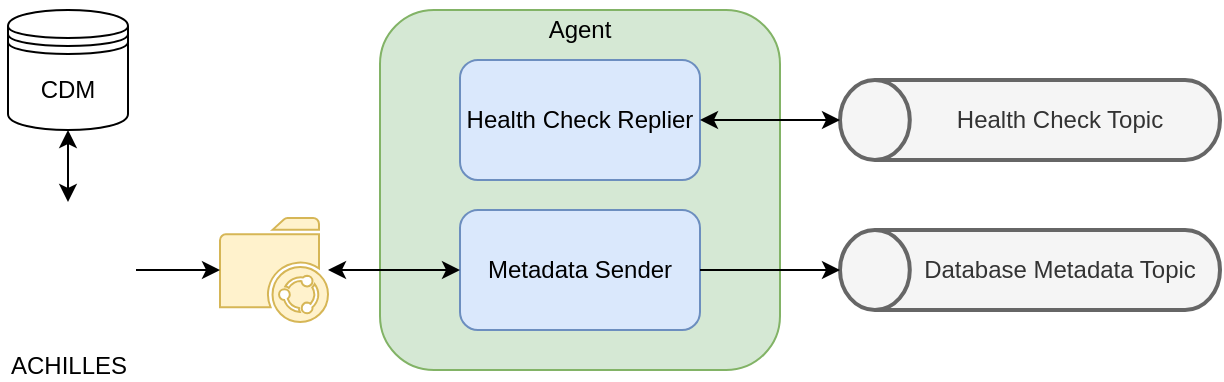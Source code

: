<mxfile version="15.4.3" type="device"><diagram id="ym9enkI4LW1qEkrs0qkn" name="Page-1"><mxGraphModel dx="1422" dy="759" grid="1" gridSize="10" guides="1" tooltips="1" connect="1" arrows="1" fold="1" page="1" pageScale="1" pageWidth="1100" pageHeight="850" math="0" shadow="0"><root><mxCell id="0"/><mxCell id="1" parent="0"/><mxCell id="bS_aMF4HZKwVuDoQP-uA-2" value="Health Check Topic" style="strokeWidth=2;html=1;shape=mxgraph.flowchart.direct_data;whiteSpace=wrap;direction=west;fillColor=#f5f5f5;strokeColor=#666666;fontColor=#333333;spacingLeft=30;" parent="1" vertex="1"><mxGeometry x="700" y="355" width="190" height="40" as="geometry"/></mxCell><mxCell id="bS_aMF4HZKwVuDoQP-uA-5" value="" style="rounded=1;whiteSpace=wrap;html=1;fillColor=#d5e8d4;strokeColor=#82b366;" parent="1" vertex="1"><mxGeometry x="470" y="320" width="200" height="180" as="geometry"/></mxCell><mxCell id="bS_aMF4HZKwVuDoQP-uA-3" value="Health Check Replier" style="rounded=1;whiteSpace=wrap;html=1;fillColor=#dae8fc;strokeColor=#6c8ebf;" parent="1" vertex="1"><mxGeometry x="510" y="345" width="120" height="60" as="geometry"/></mxCell><mxCell id="bS_aMF4HZKwVuDoQP-uA-4" value="Metadata Sender" style="rounded=1;whiteSpace=wrap;html=1;fillColor=#dae8fc;strokeColor=#6c8ebf;" parent="1" vertex="1"><mxGeometry x="510" y="420" width="120" height="60" as="geometry"/></mxCell><mxCell id="bS_aMF4HZKwVuDoQP-uA-6" value="Agent" style="text;html=1;strokeColor=none;fillColor=none;align=center;verticalAlign=middle;whiteSpace=wrap;rounded=0;" parent="1" vertex="1"><mxGeometry x="540" y="315" width="60" height="30" as="geometry"/></mxCell><mxCell id="bS_aMF4HZKwVuDoQP-uA-8" value="" style="endArrow=classic;html=1;rounded=0;startArrow=classic;startFill=1;" parent="1" source="bS_aMF4HZKwVuDoQP-uA-3" target="bS_aMF4HZKwVuDoQP-uA-2" edge="1"><mxGeometry width="50" height="50" relative="1" as="geometry"><mxPoint x="940" y="505" as="sourcePoint"/><mxPoint x="990" y="455" as="targetPoint"/></mxGeometry></mxCell><mxCell id="bS_aMF4HZKwVuDoQP-uA-9" value="Database Metadata Topic" style="strokeWidth=2;html=1;shape=mxgraph.flowchart.direct_data;whiteSpace=wrap;direction=west;fillColor=#f5f5f5;strokeColor=#666666;fontColor=#333333;spacingLeft=30;" parent="1" vertex="1"><mxGeometry x="700" y="430" width="190" height="40" as="geometry"/></mxCell><mxCell id="bS_aMF4HZKwVuDoQP-uA-13" value="" style="endArrow=classic;html=1;rounded=0;startArrow=classic;startFill=1;" parent="1" source="bS_aMF4HZKwVuDoQP-uA-4" target="bS_aMF4HZKwVuDoQP-uA-15" edge="1"><mxGeometry width="50" height="50" relative="1" as="geometry"><mxPoint x="720" y="455" as="sourcePoint"/><mxPoint x="440" y="449.161" as="targetPoint"/></mxGeometry></mxCell><mxCell id="bS_aMF4HZKwVuDoQP-uA-14" value="" style="endArrow=classic;html=1;rounded=0;" parent="1" source="bS_aMF4HZKwVuDoQP-uA-4" target="bS_aMF4HZKwVuDoQP-uA-9" edge="1"><mxGeometry width="50" height="50" relative="1" as="geometry"><mxPoint x="630" y="450.58" as="sourcePoint"/><mxPoint x="770" y="450.58" as="targetPoint"/></mxGeometry></mxCell><mxCell id="bS_aMF4HZKwVuDoQP-uA-15" value="" style="sketch=0;pointerEvents=1;shadow=0;dashed=0;html=1;strokeColor=#d6b656;fillColor=#fff2cc;labelPosition=center;verticalLabelPosition=bottom;verticalAlign=top;outlineConnect=0;align=center;shape=mxgraph.office.concepts.folder_shared;rounded=1;" parent="1" vertex="1"><mxGeometry x="390" y="424" width="54" height="52" as="geometry"/></mxCell><mxCell id="bS_aMF4HZKwVuDoQP-uA-17" value="ACHILLES" style="shape=image;html=1;verticalAlign=top;verticalLabelPosition=bottom;labelBackgroundColor=#ffffff;imageAspect=0;aspect=fixed;image=https://cdn4.iconfinder.com/data/icons/logos-and-brands/512/285_R_Project_logo-128.png;rounded=1;" parent="1" vertex="1"><mxGeometry x="280" y="416" width="68" height="68" as="geometry"/></mxCell><mxCell id="bS_aMF4HZKwVuDoQP-uA-19" value="" style="endArrow=none;html=1;rounded=0;startArrow=classic;startFill=1;endFill=0;" parent="1" source="bS_aMF4HZKwVuDoQP-uA-15" target="bS_aMF4HZKwVuDoQP-uA-17" edge="1"><mxGeometry width="50" height="50" relative="1" as="geometry"><mxPoint x="520" y="460" as="sourcePoint"/><mxPoint x="454" y="460" as="targetPoint"/></mxGeometry></mxCell><mxCell id="bS_aMF4HZKwVuDoQP-uA-20" value="" style="endArrow=classic;html=1;rounded=0;startArrow=classic;startFill=1;" parent="1" source="bS_aMF4HZKwVuDoQP-uA-17" target="bS_aMF4HZKwVuDoQP-uA-21" edge="1"><mxGeometry width="50" height="50" relative="1" as="geometry"><mxPoint x="330" y="460" as="sourcePoint"/><mxPoint x="454" y="460" as="targetPoint"/></mxGeometry></mxCell><mxCell id="bS_aMF4HZKwVuDoQP-uA-21" value="CDM" style="shape=datastore;whiteSpace=wrap;html=1;rounded=1;" parent="1" vertex="1"><mxGeometry x="284" y="320" width="60" height="60" as="geometry"/></mxCell></root></mxGraphModel></diagram></mxfile>